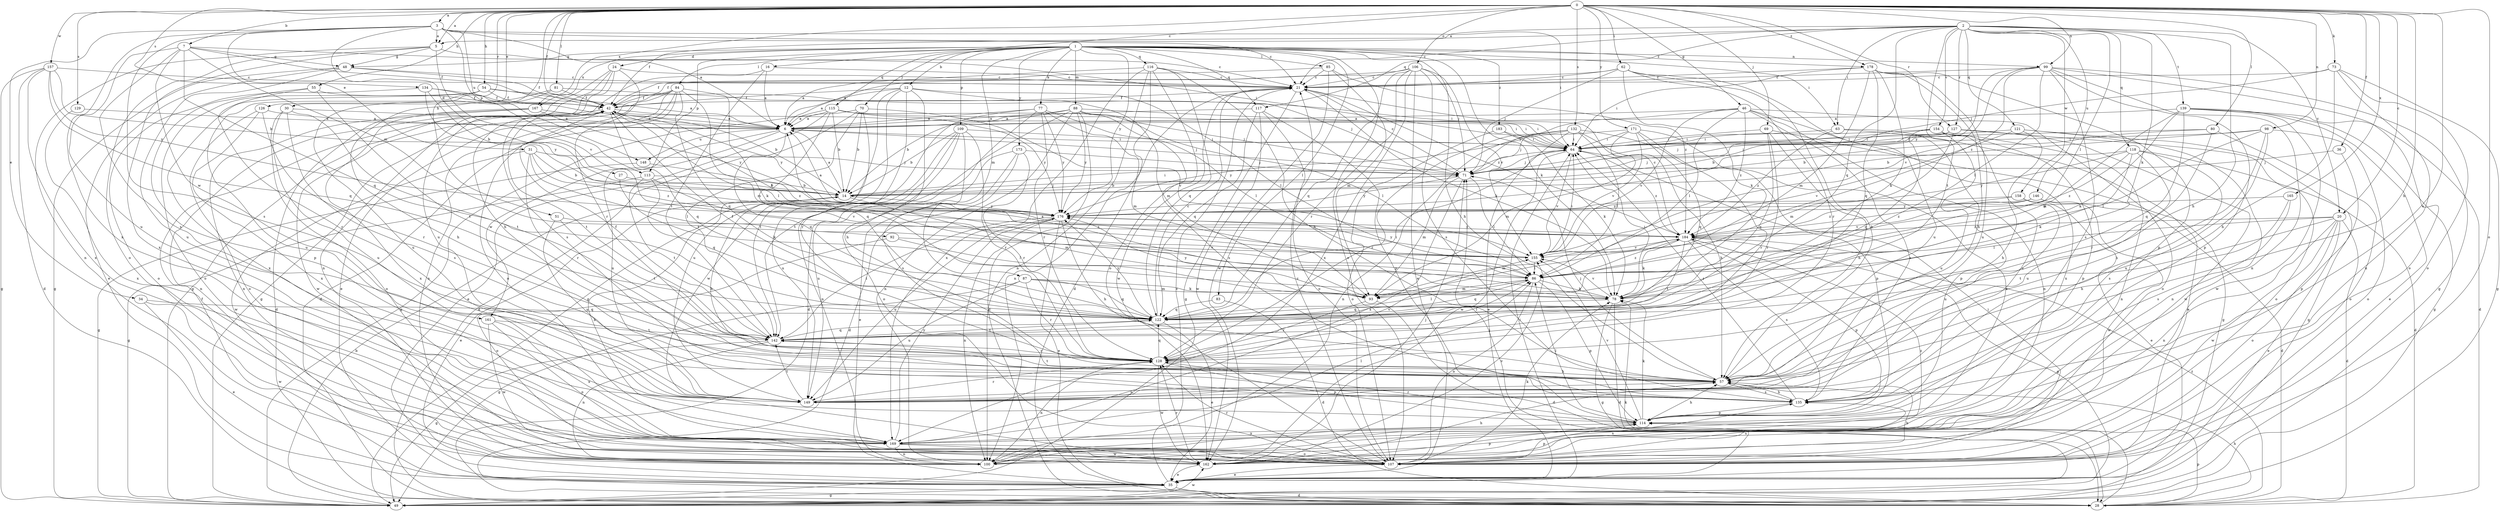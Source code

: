 strict digraph  {
0;
1;
2;
3;
5;
6;
7;
12;
14;
16;
20;
21;
24;
27;
28;
30;
31;
34;
35;
36;
42;
46;
48;
49;
51;
54;
55;
57;
62;
63;
64;
69;
70;
71;
73;
77;
78;
80;
81;
83;
84;
85;
86;
87;
88;
92;
93;
98;
99;
100;
106;
107;
109;
113;
114;
115;
116;
117;
118;
121;
122;
126;
127;
128;
129;
132;
134;
135;
139;
142;
146;
148;
149;
154;
155;
157;
158;
161;
162;
165;
167;
169;
171;
173;
176;
178;
183;
184;
0 -> 3  [label=a];
0 -> 5  [label=a];
0 -> 7  [label=b];
0 -> 16  [label=c];
0 -> 20  [label=c];
0 -> 30  [label=e];
0 -> 36  [label=f];
0 -> 42  [label=f];
0 -> 46  [label=g];
0 -> 51  [label=h];
0 -> 54  [label=h];
0 -> 55  [label=h];
0 -> 57  [label=h];
0 -> 62  [label=i];
0 -> 69  [label=j];
0 -> 73  [label=k];
0 -> 80  [label=l];
0 -> 81  [label=l];
0 -> 98  [label=n];
0 -> 99  [label=n];
0 -> 106  [label=o];
0 -> 107  [label=o];
0 -> 126  [label=r];
0 -> 127  [label=r];
0 -> 129  [label=s];
0 -> 132  [label=s];
0 -> 134  [label=s];
0 -> 135  [label=s];
0 -> 157  [label=w];
0 -> 165  [label=x];
0 -> 167  [label=x];
0 -> 171  [label=y];
0 -> 178  [label=z];
1 -> 12  [label=b];
1 -> 24  [label=d];
1 -> 48  [label=g];
1 -> 57  [label=h];
1 -> 63  [label=i];
1 -> 70  [label=j];
1 -> 77  [label=k];
1 -> 78  [label=k];
1 -> 83  [label=l];
1 -> 84  [label=l];
1 -> 85  [label=l];
1 -> 87  [label=m];
1 -> 88  [label=m];
1 -> 99  [label=n];
1 -> 107  [label=o];
1 -> 109  [label=p];
1 -> 113  [label=p];
1 -> 115  [label=q];
1 -> 116  [label=q];
1 -> 117  [label=q];
1 -> 167  [label=x];
1 -> 173  [label=y];
1 -> 176  [label=y];
1 -> 178  [label=z];
1 -> 183  [label=z];
2 -> 5  [label=a];
2 -> 20  [label=c];
2 -> 21  [label=c];
2 -> 42  [label=f];
2 -> 57  [label=h];
2 -> 63  [label=i];
2 -> 78  [label=k];
2 -> 86  [label=l];
2 -> 117  [label=q];
2 -> 118  [label=q];
2 -> 121  [label=q];
2 -> 122  [label=q];
2 -> 127  [label=r];
2 -> 139  [label=t];
2 -> 142  [label=t];
2 -> 146  [label=u];
2 -> 154  [label=v];
2 -> 158  [label=w];
3 -> 5  [label=a];
3 -> 6  [label=a];
3 -> 21  [label=c];
3 -> 27  [label=d];
3 -> 31  [label=e];
3 -> 34  [label=e];
3 -> 64  [label=i];
3 -> 113  [label=p];
3 -> 135  [label=s];
3 -> 148  [label=u];
3 -> 169  [label=x];
5 -> 21  [label=c];
5 -> 48  [label=g];
5 -> 100  [label=n];
5 -> 107  [label=o];
5 -> 155  [label=v];
5 -> 169  [label=x];
6 -> 64  [label=i];
6 -> 71  [label=j];
6 -> 122  [label=q];
6 -> 148  [label=u];
6 -> 149  [label=u];
6 -> 161  [label=w];
7 -> 42  [label=f];
7 -> 48  [label=g];
7 -> 64  [label=i];
7 -> 92  [label=m];
7 -> 122  [label=q];
7 -> 135  [label=s];
7 -> 149  [label=u];
7 -> 161  [label=w];
12 -> 6  [label=a];
12 -> 42  [label=f];
12 -> 49  [label=g];
12 -> 57  [label=h];
12 -> 86  [label=l];
12 -> 93  [label=m];
12 -> 128  [label=r];
12 -> 162  [label=w];
14 -> 6  [label=a];
14 -> 35  [label=e];
14 -> 57  [label=h];
14 -> 64  [label=i];
14 -> 71  [label=j];
14 -> 93  [label=m];
14 -> 176  [label=y];
16 -> 6  [label=a];
16 -> 21  [label=c];
16 -> 57  [label=h];
16 -> 142  [label=t];
20 -> 28  [label=d];
20 -> 35  [label=e];
20 -> 86  [label=l];
20 -> 100  [label=n];
20 -> 107  [label=o];
20 -> 142  [label=t];
20 -> 162  [label=w];
20 -> 184  [label=z];
21 -> 42  [label=f];
21 -> 49  [label=g];
21 -> 78  [label=k];
21 -> 100  [label=n];
21 -> 162  [label=w];
21 -> 184  [label=z];
24 -> 21  [label=c];
24 -> 49  [label=g];
24 -> 100  [label=n];
24 -> 128  [label=r];
24 -> 135  [label=s];
24 -> 149  [label=u];
27 -> 14  [label=b];
27 -> 78  [label=k];
28 -> 57  [label=h];
28 -> 78  [label=k];
28 -> 114  [label=p];
28 -> 184  [label=z];
30 -> 6  [label=a];
30 -> 107  [label=o];
30 -> 135  [label=s];
30 -> 142  [label=t];
30 -> 149  [label=u];
31 -> 14  [label=b];
31 -> 71  [label=j];
31 -> 86  [label=l];
31 -> 128  [label=r];
31 -> 162  [label=w];
31 -> 184  [label=z];
34 -> 35  [label=e];
34 -> 122  [label=q];
34 -> 162  [label=w];
35 -> 21  [label=c];
35 -> 28  [label=d];
35 -> 42  [label=f];
35 -> 49  [label=g];
35 -> 64  [label=i];
35 -> 71  [label=j];
36 -> 71  [label=j];
36 -> 114  [label=p];
42 -> 6  [label=a];
42 -> 14  [label=b];
42 -> 64  [label=i];
42 -> 86  [label=l];
42 -> 100  [label=n];
42 -> 122  [label=q];
42 -> 142  [label=t];
42 -> 162  [label=w];
42 -> 176  [label=y];
46 -> 6  [label=a];
46 -> 71  [label=j];
46 -> 86  [label=l];
46 -> 100  [label=n];
46 -> 107  [label=o];
46 -> 135  [label=s];
46 -> 155  [label=v];
46 -> 169  [label=x];
46 -> 184  [label=z];
48 -> 21  [label=c];
48 -> 35  [label=e];
48 -> 42  [label=f];
48 -> 49  [label=g];
48 -> 149  [label=u];
49 -> 14  [label=b];
49 -> 162  [label=w];
51 -> 142  [label=t];
51 -> 149  [label=u];
51 -> 184  [label=z];
54 -> 6  [label=a];
54 -> 42  [label=f];
54 -> 64  [label=i];
54 -> 107  [label=o];
54 -> 149  [label=u];
54 -> 169  [label=x];
55 -> 42  [label=f];
55 -> 114  [label=p];
55 -> 128  [label=r];
55 -> 142  [label=t];
57 -> 71  [label=j];
57 -> 135  [label=s];
57 -> 142  [label=t];
57 -> 149  [label=u];
62 -> 21  [label=c];
62 -> 42  [label=f];
62 -> 57  [label=h];
62 -> 71  [label=j];
62 -> 78  [label=k];
62 -> 128  [label=r];
62 -> 149  [label=u];
63 -> 35  [label=e];
63 -> 64  [label=i];
63 -> 114  [label=p];
63 -> 184  [label=z];
64 -> 71  [label=j];
64 -> 155  [label=v];
64 -> 162  [label=w];
64 -> 184  [label=z];
69 -> 49  [label=g];
69 -> 57  [label=h];
69 -> 64  [label=i];
69 -> 122  [label=q];
69 -> 128  [label=r];
70 -> 6  [label=a];
70 -> 14  [label=b];
70 -> 28  [label=d];
70 -> 142  [label=t];
70 -> 149  [label=u];
70 -> 155  [label=v];
71 -> 14  [label=b];
71 -> 21  [label=c];
71 -> 86  [label=l];
71 -> 93  [label=m];
71 -> 169  [label=x];
71 -> 176  [label=y];
73 -> 21  [label=c];
73 -> 49  [label=g];
73 -> 57  [label=h];
73 -> 71  [label=j];
73 -> 100  [label=n];
73 -> 107  [label=o];
77 -> 6  [label=a];
77 -> 28  [label=d];
77 -> 86  [label=l];
77 -> 93  [label=m];
77 -> 128  [label=r];
77 -> 142  [label=t];
77 -> 176  [label=y];
78 -> 6  [label=a];
78 -> 28  [label=d];
78 -> 49  [label=g];
78 -> 64  [label=i];
78 -> 122  [label=q];
78 -> 155  [label=v];
80 -> 14  [label=b];
80 -> 64  [label=i];
80 -> 107  [label=o];
80 -> 128  [label=r];
81 -> 42  [label=f];
81 -> 57  [label=h];
81 -> 71  [label=j];
81 -> 149  [label=u];
83 -> 28  [label=d];
83 -> 122  [label=q];
84 -> 28  [label=d];
84 -> 35  [label=e];
84 -> 42  [label=f];
84 -> 49  [label=g];
84 -> 78  [label=k];
84 -> 93  [label=m];
84 -> 100  [label=n];
84 -> 107  [label=o];
84 -> 122  [label=q];
85 -> 21  [label=c];
85 -> 42  [label=f];
85 -> 93  [label=m];
85 -> 162  [label=w];
85 -> 184  [label=z];
86 -> 78  [label=k];
86 -> 93  [label=m];
86 -> 107  [label=o];
86 -> 114  [label=p];
86 -> 122  [label=q];
86 -> 184  [label=z];
87 -> 49  [label=g];
87 -> 78  [label=k];
87 -> 93  [label=m];
87 -> 122  [label=q];
87 -> 128  [label=r];
87 -> 149  [label=u];
88 -> 6  [label=a];
88 -> 14  [label=b];
88 -> 28  [label=d];
88 -> 64  [label=i];
88 -> 86  [label=l];
88 -> 100  [label=n];
88 -> 135  [label=s];
88 -> 142  [label=t];
88 -> 176  [label=y];
92 -> 86  [label=l];
92 -> 107  [label=o];
92 -> 155  [label=v];
93 -> 28  [label=d];
93 -> 128  [label=r];
93 -> 176  [label=y];
98 -> 14  [label=b];
98 -> 57  [label=h];
98 -> 64  [label=i];
98 -> 86  [label=l];
98 -> 107  [label=o];
98 -> 149  [label=u];
99 -> 21  [label=c];
99 -> 49  [label=g];
99 -> 86  [label=l];
99 -> 100  [label=n];
99 -> 107  [label=o];
99 -> 114  [label=p];
99 -> 135  [label=s];
99 -> 155  [label=v];
99 -> 176  [label=y];
99 -> 184  [label=z];
100 -> 184  [label=z];
106 -> 6  [label=a];
106 -> 21  [label=c];
106 -> 35  [label=e];
106 -> 71  [label=j];
106 -> 122  [label=q];
106 -> 128  [label=r];
106 -> 135  [label=s];
106 -> 155  [label=v];
106 -> 169  [label=x];
107 -> 21  [label=c];
107 -> 35  [label=e];
107 -> 57  [label=h];
107 -> 64  [label=i];
107 -> 78  [label=k];
107 -> 114  [label=p];
107 -> 128  [label=r];
107 -> 135  [label=s];
109 -> 14  [label=b];
109 -> 64  [label=i];
109 -> 100  [label=n];
109 -> 107  [label=o];
109 -> 128  [label=r];
109 -> 135  [label=s];
109 -> 149  [label=u];
113 -> 14  [label=b];
113 -> 49  [label=g];
113 -> 122  [label=q];
113 -> 142  [label=t];
113 -> 155  [label=v];
114 -> 57  [label=h];
114 -> 78  [label=k];
114 -> 86  [label=l];
114 -> 128  [label=r];
114 -> 155  [label=v];
114 -> 169  [label=x];
115 -> 6  [label=a];
115 -> 14  [label=b];
115 -> 35  [label=e];
115 -> 49  [label=g];
115 -> 64  [label=i];
115 -> 71  [label=j];
115 -> 122  [label=q];
115 -> 176  [label=y];
116 -> 6  [label=a];
116 -> 21  [label=c];
116 -> 28  [label=d];
116 -> 57  [label=h];
116 -> 100  [label=n];
116 -> 107  [label=o];
116 -> 122  [label=q];
116 -> 169  [label=x];
117 -> 6  [label=a];
117 -> 107  [label=o];
117 -> 114  [label=p];
117 -> 122  [label=q];
117 -> 162  [label=w];
118 -> 28  [label=d];
118 -> 71  [label=j];
118 -> 78  [label=k];
118 -> 135  [label=s];
118 -> 149  [label=u];
118 -> 176  [label=y];
118 -> 184  [label=z];
121 -> 49  [label=g];
121 -> 57  [label=h];
121 -> 64  [label=i];
121 -> 100  [label=n];
121 -> 155  [label=v];
122 -> 21  [label=c];
122 -> 35  [label=e];
122 -> 42  [label=f];
122 -> 64  [label=i];
122 -> 86  [label=l];
122 -> 142  [label=t];
122 -> 176  [label=y];
126 -> 6  [label=a];
126 -> 107  [label=o];
126 -> 128  [label=r];
126 -> 169  [label=x];
127 -> 14  [label=b];
127 -> 64  [label=i];
127 -> 71  [label=j];
127 -> 93  [label=m];
127 -> 107  [label=o];
127 -> 162  [label=w];
128 -> 57  [label=h];
128 -> 100  [label=n];
128 -> 114  [label=p];
128 -> 122  [label=q];
128 -> 155  [label=v];
128 -> 162  [label=w];
129 -> 6  [label=a];
129 -> 169  [label=x];
132 -> 35  [label=e];
132 -> 57  [label=h];
132 -> 64  [label=i];
132 -> 71  [label=j];
132 -> 86  [label=l];
132 -> 100  [label=n];
132 -> 114  [label=p];
132 -> 128  [label=r];
134 -> 6  [label=a];
134 -> 14  [label=b];
134 -> 42  [label=f];
134 -> 107  [label=o];
134 -> 176  [label=y];
135 -> 57  [label=h];
135 -> 64  [label=i];
135 -> 114  [label=p];
139 -> 6  [label=a];
139 -> 28  [label=d];
139 -> 35  [label=e];
139 -> 49  [label=g];
139 -> 78  [label=k];
139 -> 93  [label=m];
139 -> 122  [label=q];
139 -> 162  [label=w];
142 -> 42  [label=f];
142 -> 49  [label=g];
142 -> 86  [label=l];
142 -> 100  [label=n];
142 -> 122  [label=q];
142 -> 128  [label=r];
146 -> 28  [label=d];
146 -> 155  [label=v];
146 -> 162  [label=w];
146 -> 176  [label=y];
146 -> 184  [label=z];
148 -> 49  [label=g];
148 -> 184  [label=z];
149 -> 128  [label=r];
149 -> 142  [label=t];
154 -> 64  [label=i];
154 -> 71  [label=j];
154 -> 100  [label=n];
154 -> 114  [label=p];
154 -> 122  [label=q];
154 -> 135  [label=s];
154 -> 149  [label=u];
155 -> 42  [label=f];
155 -> 64  [label=i];
155 -> 86  [label=l];
155 -> 176  [label=y];
157 -> 14  [label=b];
157 -> 21  [label=c];
157 -> 28  [label=d];
157 -> 49  [label=g];
157 -> 122  [label=q];
157 -> 169  [label=x];
157 -> 176  [label=y];
158 -> 35  [label=e];
158 -> 149  [label=u];
158 -> 176  [label=y];
158 -> 184  [label=z];
161 -> 107  [label=o];
161 -> 142  [label=t];
161 -> 162  [label=w];
161 -> 169  [label=x];
162 -> 35  [label=e];
162 -> 57  [label=h];
162 -> 71  [label=j];
162 -> 114  [label=p];
162 -> 128  [label=r];
162 -> 135  [label=s];
162 -> 155  [label=v];
165 -> 57  [label=h];
165 -> 135  [label=s];
165 -> 176  [label=y];
167 -> 6  [label=a];
167 -> 28  [label=d];
167 -> 100  [label=n];
167 -> 169  [label=x];
167 -> 176  [label=y];
169 -> 14  [label=b];
169 -> 86  [label=l];
169 -> 100  [label=n];
169 -> 107  [label=o];
169 -> 162  [label=w];
169 -> 176  [label=y];
171 -> 64  [label=i];
171 -> 93  [label=m];
171 -> 122  [label=q];
171 -> 128  [label=r];
171 -> 155  [label=v];
171 -> 169  [label=x];
171 -> 176  [label=y];
173 -> 28  [label=d];
173 -> 35  [label=e];
173 -> 71  [label=j];
173 -> 128  [label=r];
173 -> 149  [label=u];
176 -> 6  [label=a];
176 -> 35  [label=e];
176 -> 57  [label=h];
176 -> 100  [label=n];
176 -> 142  [label=t];
176 -> 149  [label=u];
176 -> 184  [label=z];
178 -> 21  [label=c];
178 -> 57  [label=h];
178 -> 64  [label=i];
178 -> 78  [label=k];
178 -> 93  [label=m];
178 -> 114  [label=p];
178 -> 122  [label=q];
178 -> 149  [label=u];
183 -> 64  [label=i];
183 -> 78  [label=k];
183 -> 107  [label=o];
184 -> 21  [label=c];
184 -> 49  [label=g];
184 -> 78  [label=k];
184 -> 93  [label=m];
184 -> 114  [label=p];
184 -> 135  [label=s];
184 -> 142  [label=t];
184 -> 155  [label=v];
}
